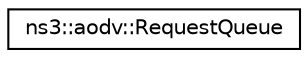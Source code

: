 digraph "Graphical Class Hierarchy"
{
 // LATEX_PDF_SIZE
  edge [fontname="Helvetica",fontsize="10",labelfontname="Helvetica",labelfontsize="10"];
  node [fontname="Helvetica",fontsize="10",shape=record];
  rankdir="LR";
  Node0 [label="ns3::aodv::RequestQueue",height=0.2,width=0.4,color="black", fillcolor="white", style="filled",URL="$classns3_1_1aodv_1_1_request_queue.html",tooltip="AODV route request queue."];
}
